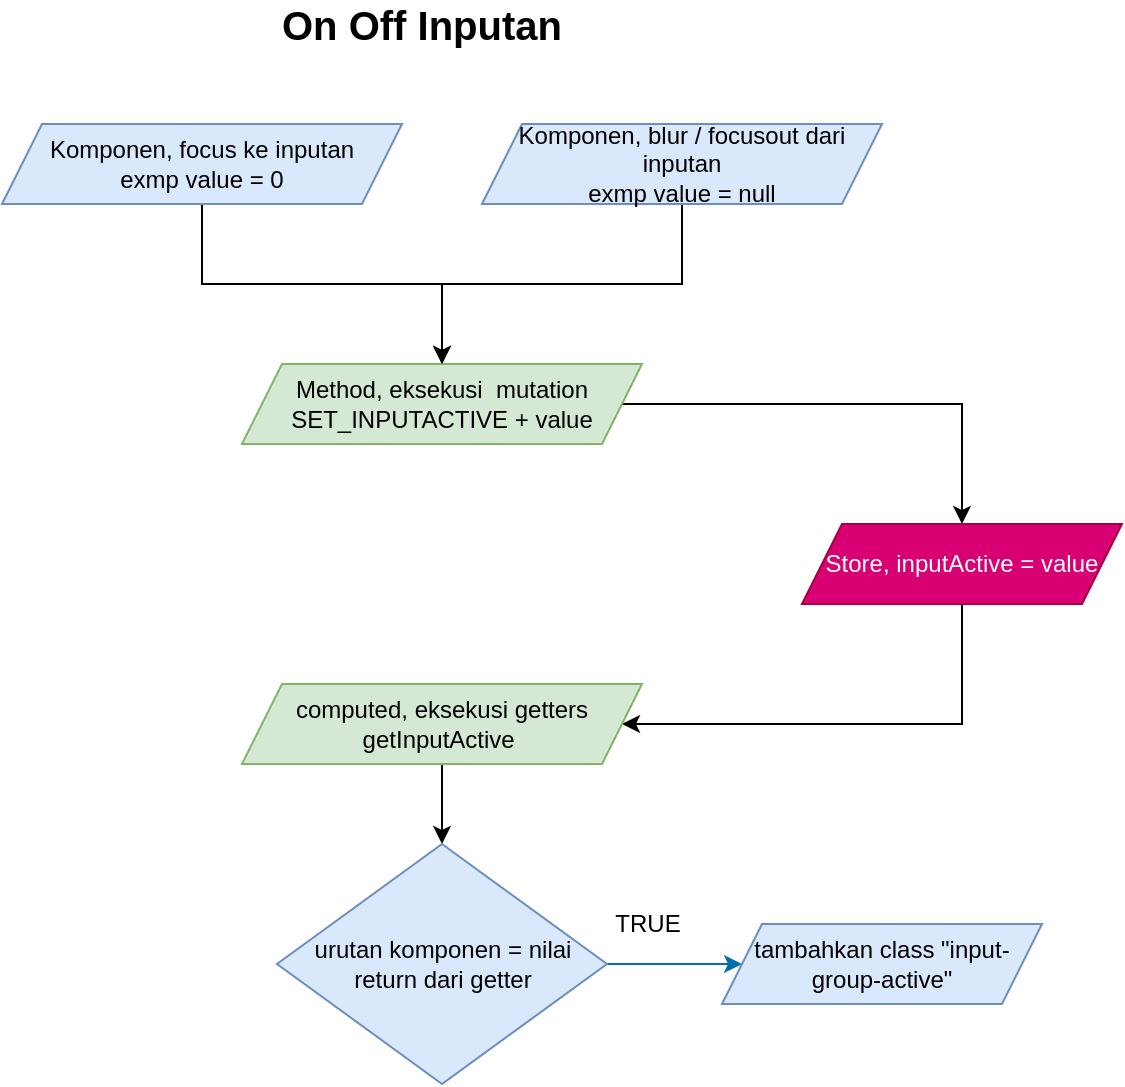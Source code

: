 <mxfile version="14.1.1" type="github">
  <diagram id="C5RBs43oDa-KdzZeNtuy" name="Page-1">
    <mxGraphModel dx="1422" dy="769" grid="1" gridSize="10" guides="1" tooltips="1" connect="1" arrows="1" fold="1" page="1" pageScale="1" pageWidth="827" pageHeight="1169" math="0" shadow="0">
      <root>
        <mxCell id="WIyWlLk6GJQsqaUBKTNV-0" />
        <mxCell id="WIyWlLk6GJQsqaUBKTNV-1" parent="WIyWlLk6GJQsqaUBKTNV-0" />
        <mxCell id="5iPoH2m3pFX1gwO1DY5G-3" value="" style="edgeStyle=orthogonalEdgeStyle;rounded=0;orthogonalLoop=1;jettySize=auto;html=1;" edge="1" parent="WIyWlLk6GJQsqaUBKTNV-1" source="5iPoH2m3pFX1gwO1DY5G-0" target="5iPoH2m3pFX1gwO1DY5G-2">
          <mxGeometry relative="1" as="geometry" />
        </mxCell>
        <mxCell id="5iPoH2m3pFX1gwO1DY5G-0" value="Komponen, focus ke inputan&lt;br&gt;exmp value = 0" style="shape=parallelogram;perimeter=parallelogramPerimeter;whiteSpace=wrap;html=1;fixedSize=1;fontFamily=Helvetica;fontSize=12;fontColor=#000000;align=center;strokeColor=#6c8ebf;fillColor=#dae8fc;" vertex="1" parent="WIyWlLk6GJQsqaUBKTNV-1">
          <mxGeometry x="40" y="80" width="200" height="40" as="geometry" />
        </mxCell>
        <mxCell id="5iPoH2m3pFX1gwO1DY5G-6" value="" style="edgeStyle=orthogonalEdgeStyle;rounded=0;orthogonalLoop=1;jettySize=auto;html=1;" edge="1" parent="WIyWlLk6GJQsqaUBKTNV-1" source="5iPoH2m3pFX1gwO1DY5G-2" target="5iPoH2m3pFX1gwO1DY5G-5">
          <mxGeometry relative="1" as="geometry">
            <Array as="points">
              <mxPoint x="520" y="220" />
            </Array>
          </mxGeometry>
        </mxCell>
        <mxCell id="5iPoH2m3pFX1gwO1DY5G-2" value="Method, eksekusi&amp;nbsp; mutation SET_INPUTACTIVE + value" style="shape=parallelogram;perimeter=parallelogramPerimeter;whiteSpace=wrap;html=1;fixedSize=1;fontFamily=Helvetica;fontSize=12;fontColor=#000000;align=center;strokeColor=#82b366;fillColor=#d5e8d4;" vertex="1" parent="WIyWlLk6GJQsqaUBKTNV-1">
          <mxGeometry x="160" y="200" width="200" height="40" as="geometry" />
        </mxCell>
        <mxCell id="5iPoH2m3pFX1gwO1DY5G-4" value="&lt;b&gt;&lt;font style=&quot;font-size: 20px&quot;&gt;On Off Inputan&lt;/font&gt;&lt;/b&gt;" style="text;html=1;strokeColor=none;fillColor=none;align=center;verticalAlign=middle;whiteSpace=wrap;rounded=0;" vertex="1" parent="WIyWlLk6GJQsqaUBKTNV-1">
          <mxGeometry x="150" y="20" width="200" height="20" as="geometry" />
        </mxCell>
        <mxCell id="5iPoH2m3pFX1gwO1DY5G-10" style="edgeStyle=orthogonalEdgeStyle;rounded=0;orthogonalLoop=1;jettySize=auto;html=1;exitX=0.5;exitY=1;exitDx=0;exitDy=0;" edge="1" parent="WIyWlLk6GJQsqaUBKTNV-1" source="5iPoH2m3pFX1gwO1DY5G-5" target="5iPoH2m3pFX1gwO1DY5G-9">
          <mxGeometry relative="1" as="geometry">
            <Array as="points">
              <mxPoint x="520" y="380" />
            </Array>
          </mxGeometry>
        </mxCell>
        <mxCell id="5iPoH2m3pFX1gwO1DY5G-5" value="Store, inputActive = value" style="shape=parallelogram;perimeter=parallelogramPerimeter;whiteSpace=wrap;html=1;fixedSize=1;fontFamily=Helvetica;fontSize=12;fontColor=#ffffff;align=center;strokeColor=#A50040;fillColor=#d80073;" vertex="1" parent="WIyWlLk6GJQsqaUBKTNV-1">
          <mxGeometry x="440" y="280" width="160" height="40" as="geometry" />
        </mxCell>
        <mxCell id="5iPoH2m3pFX1gwO1DY5G-8" style="edgeStyle=orthogonalEdgeStyle;rounded=0;orthogonalLoop=1;jettySize=auto;html=1;entryX=0.5;entryY=0;entryDx=0;entryDy=0;" edge="1" parent="WIyWlLk6GJQsqaUBKTNV-1" source="5iPoH2m3pFX1gwO1DY5G-7" target="5iPoH2m3pFX1gwO1DY5G-2">
          <mxGeometry relative="1" as="geometry" />
        </mxCell>
        <mxCell id="5iPoH2m3pFX1gwO1DY5G-7" value="Komponen, blur / focusout dari inputan&lt;br&gt;exmp value = null" style="shape=parallelogram;perimeter=parallelogramPerimeter;whiteSpace=wrap;html=1;fixedSize=1;fontFamily=Helvetica;fontSize=12;fontColor=#000000;align=center;strokeColor=#6c8ebf;fillColor=#dae8fc;" vertex="1" parent="WIyWlLk6GJQsqaUBKTNV-1">
          <mxGeometry x="280" y="80" width="200" height="40" as="geometry" />
        </mxCell>
        <mxCell id="5iPoH2m3pFX1gwO1DY5G-13" style="edgeStyle=orthogonalEdgeStyle;rounded=0;orthogonalLoop=1;jettySize=auto;html=1;exitX=0.5;exitY=1;exitDx=0;exitDy=0;entryX=0.5;entryY=0;entryDx=0;entryDy=0;" edge="1" parent="WIyWlLk6GJQsqaUBKTNV-1" source="5iPoH2m3pFX1gwO1DY5G-9" target="5iPoH2m3pFX1gwO1DY5G-12">
          <mxGeometry relative="1" as="geometry" />
        </mxCell>
        <mxCell id="5iPoH2m3pFX1gwO1DY5G-9" value="computed, eksekusi getters getInputActive&lt;span&gt;&amp;nbsp;&lt;/span&gt;" style="shape=parallelogram;perimeter=parallelogramPerimeter;whiteSpace=wrap;html=1;fixedSize=1;fontFamily=Helvetica;fontSize=12;fontColor=#000000;align=center;strokeColor=#82b366;fillColor=#d5e8d4;" vertex="1" parent="WIyWlLk6GJQsqaUBKTNV-1">
          <mxGeometry x="160" y="360" width="200" height="40" as="geometry" />
        </mxCell>
        <mxCell id="5iPoH2m3pFX1gwO1DY5G-15" style="edgeStyle=orthogonalEdgeStyle;rounded=0;orthogonalLoop=1;jettySize=auto;html=1;exitX=0.5;exitY=0;exitDx=0;exitDy=0;" edge="1" parent="WIyWlLk6GJQsqaUBKTNV-1" source="5iPoH2m3pFX1gwO1DY5G-12">
          <mxGeometry relative="1" as="geometry">
            <mxPoint x="260" y="440" as="targetPoint" />
          </mxGeometry>
        </mxCell>
        <mxCell id="5iPoH2m3pFX1gwO1DY5G-16" style="edgeStyle=orthogonalEdgeStyle;rounded=0;orthogonalLoop=1;jettySize=auto;html=1;exitX=1;exitY=0.5;exitDx=0;exitDy=0;entryX=0;entryY=0.5;entryDx=0;entryDy=0;fillColor=#1ba1e2;strokeColor=#006EAF;" edge="1" parent="WIyWlLk6GJQsqaUBKTNV-1" source="5iPoH2m3pFX1gwO1DY5G-12" target="5iPoH2m3pFX1gwO1DY5G-14">
          <mxGeometry relative="1" as="geometry" />
        </mxCell>
        <mxCell id="5iPoH2m3pFX1gwO1DY5G-12" value="urutan komponen = nilai return dari getter" style="rhombus;whiteSpace=wrap;html=1;fillColor=#dae8fc;strokeColor=#6c8ebf;" vertex="1" parent="WIyWlLk6GJQsqaUBKTNV-1">
          <mxGeometry x="177.5" y="440" width="165" height="120" as="geometry" />
        </mxCell>
        <mxCell id="5iPoH2m3pFX1gwO1DY5G-14" value="tambahkan class &quot;input-group-active&quot;" style="shape=parallelogram;perimeter=parallelogramPerimeter;whiteSpace=wrap;html=1;fixedSize=1;fontFamily=Helvetica;fontSize=12;align=center;strokeColor=#6c8ebf;fillColor=#dae8fc;" vertex="1" parent="WIyWlLk6GJQsqaUBKTNV-1">
          <mxGeometry x="400" y="480" width="160" height="40" as="geometry" />
        </mxCell>
        <mxCell id="5iPoH2m3pFX1gwO1DY5G-17" value="TRUE" style="text;html=1;strokeColor=none;fillColor=none;align=center;verticalAlign=middle;whiteSpace=wrap;rounded=0;" vertex="1" parent="WIyWlLk6GJQsqaUBKTNV-1">
          <mxGeometry x="342.5" y="470" width="40" height="20" as="geometry" />
        </mxCell>
      </root>
    </mxGraphModel>
  </diagram>
</mxfile>
